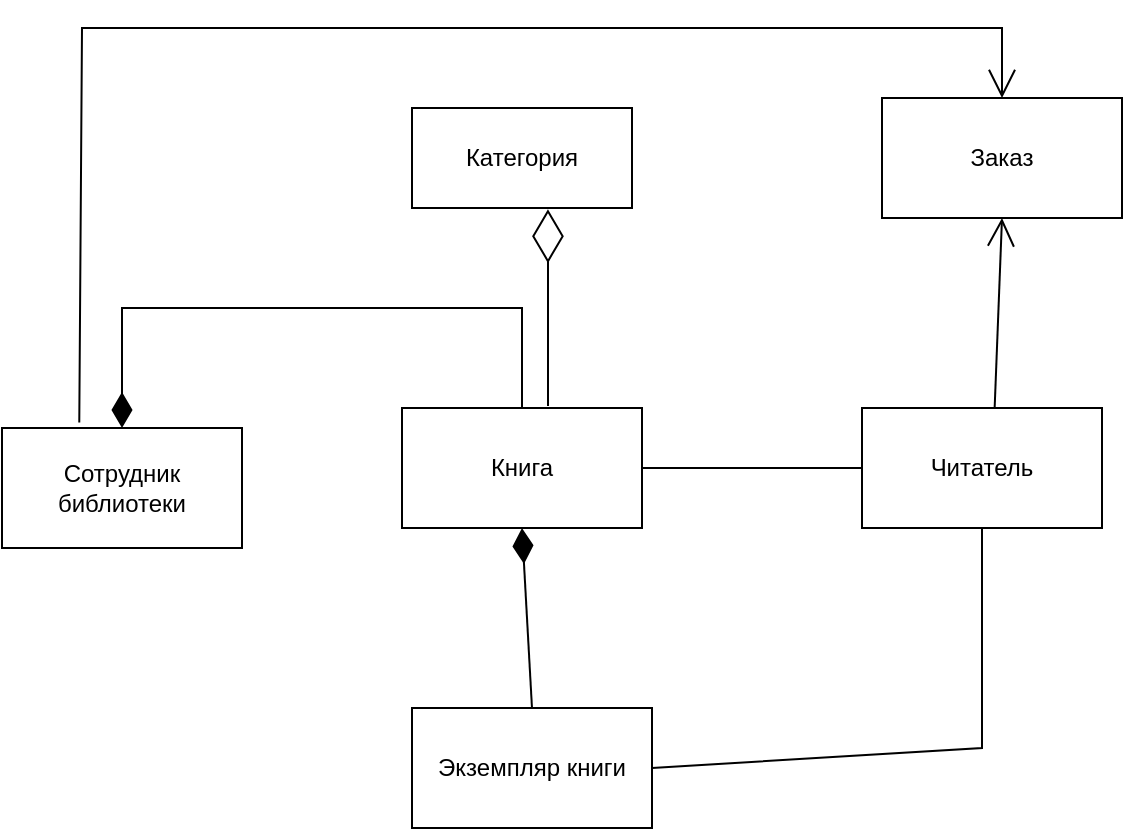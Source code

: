 <mxfile version="24.7.17">
  <diagram id="R2lEEEUBdFMjLlhIrx00" name="Page-1">
    <mxGraphModel dx="1524" dy="647" grid="1" gridSize="10" guides="1" tooltips="1" connect="1" arrows="1" fold="1" page="1" pageScale="1" pageWidth="850" pageHeight="1100" math="0" shadow="0" extFonts="Permanent Marker^https://fonts.googleapis.com/css?family=Permanent+Marker">
      <root>
        <mxCell id="0" />
        <mxCell id="1" parent="0" />
        <mxCell id="SvtOf54RBf60w3_c9CGu-33" value="Категория" style="html=1;whiteSpace=wrap;" parent="1" vertex="1">
          <mxGeometry x="350" y="160" width="110" height="50" as="geometry" />
        </mxCell>
        <mxCell id="SvtOf54RBf60w3_c9CGu-50" value="" style="endArrow=open;endFill=1;endSize=12;html=1;rounded=0;entryX=0.5;entryY=1;entryDx=0;entryDy=0;" parent="1" target="0h4Iew1tskDNgC4aMu7y-6" edge="1">
          <mxGeometry width="160" relative="1" as="geometry">
            <mxPoint x="641.327" y="310" as="sourcePoint" />
            <mxPoint x="645" y="220" as="targetPoint" />
          </mxGeometry>
        </mxCell>
        <mxCell id="SvtOf54RBf60w3_c9CGu-51" value="" style="endArrow=diamondThin;endFill=1;endSize=15;html=1;rounded=0;exitX=0.5;exitY=0;exitDx=0;exitDy=0;entryX=0.5;entryY=1;entryDx=0;entryDy=0;" parent="1" source="0h4Iew1tskDNgC4aMu7y-4" target="0h4Iew1tskDNgC4aMu7y-3" edge="1">
          <mxGeometry width="160" relative="1" as="geometry">
            <mxPoint x="399.54" y="460.84" as="sourcePoint" />
            <mxPoint x="399.54" y="414.702" as="targetPoint" />
          </mxGeometry>
        </mxCell>
        <mxCell id="0h4Iew1tskDNgC4aMu7y-2" value="Читатель" style="rounded=0;whiteSpace=wrap;html=1;" parent="1" vertex="1">
          <mxGeometry x="575" y="310" width="120" height="60" as="geometry" />
        </mxCell>
        <mxCell id="0h4Iew1tskDNgC4aMu7y-3" value="Книга" style="rounded=0;whiteSpace=wrap;html=1;" parent="1" vertex="1">
          <mxGeometry x="345" y="310" width="120" height="60" as="geometry" />
        </mxCell>
        <mxCell id="0h4Iew1tskDNgC4aMu7y-4" value="Экземпляр книги" style="rounded=0;whiteSpace=wrap;html=1;" parent="1" vertex="1">
          <mxGeometry x="350" y="460" width="120" height="60" as="geometry" />
        </mxCell>
        <mxCell id="0h4Iew1tskDNgC4aMu7y-5" value="Сотрудник библиотеки" style="rounded=0;whiteSpace=wrap;html=1;" parent="1" vertex="1">
          <mxGeometry x="145" y="320" width="120" height="60" as="geometry" />
        </mxCell>
        <mxCell id="0h4Iew1tskDNgC4aMu7y-6" value="Заказ" style="rounded=0;whiteSpace=wrap;html=1;" parent="1" vertex="1">
          <mxGeometry x="585" y="155" width="120" height="60" as="geometry" />
        </mxCell>
        <mxCell id="0h4Iew1tskDNgC4aMu7y-8" value="" style="endArrow=open;endFill=1;endSize=12;html=1;rounded=0;exitX=0.322;exitY=-0.045;exitDx=0;exitDy=0;exitPerimeter=0;entryX=0.5;entryY=0;entryDx=0;entryDy=0;" parent="1" source="0h4Iew1tskDNgC4aMu7y-5" target="0h4Iew1tskDNgC4aMu7y-6" edge="1">
          <mxGeometry width="160" relative="1" as="geometry">
            <mxPoint x="651.327" y="320" as="sourcePoint" />
            <mxPoint x="645" y="130" as="targetPoint" />
            <Array as="points">
              <mxPoint x="185" y="120" />
              <mxPoint x="645" y="120" />
            </Array>
          </mxGeometry>
        </mxCell>
        <mxCell id="0h4Iew1tskDNgC4aMu7y-9" value="" style="endArrow=diamondThin;endFill=0;endSize=24;html=1;rounded=0;entryX=0.618;entryY=1.012;entryDx=0;entryDy=0;entryPerimeter=0;" parent="1" target="SvtOf54RBf60w3_c9CGu-33" edge="1">
          <mxGeometry width="160" relative="1" as="geometry">
            <mxPoint x="418" y="309" as="sourcePoint" />
            <mxPoint x="206" y="331" as="targetPoint" />
            <Array as="points" />
          </mxGeometry>
        </mxCell>
        <mxCell id="0h4Iew1tskDNgC4aMu7y-10" value="" style="endArrow=diamondThin;endFill=1;endSize=15;html=1;rounded=0;exitX=0.5;exitY=0;exitDx=0;exitDy=0;entryX=0.5;entryY=0;entryDx=0;entryDy=0;" parent="1" source="0h4Iew1tskDNgC4aMu7y-3" target="0h4Iew1tskDNgC4aMu7y-5" edge="1">
          <mxGeometry width="160" relative="1" as="geometry">
            <mxPoint x="409.54" y="470.84" as="sourcePoint" />
            <mxPoint x="405" y="381" as="targetPoint" />
            <Array as="points">
              <mxPoint x="405" y="260" />
              <mxPoint x="205" y="260" />
            </Array>
          </mxGeometry>
        </mxCell>
        <mxCell id="0h4Iew1tskDNgC4aMu7y-11" value="" style="endArrow=none;html=1;rounded=0;exitX=1;exitY=0.5;exitDx=0;exitDy=0;entryX=0;entryY=0.5;entryDx=0;entryDy=0;" parent="1" source="0h4Iew1tskDNgC4aMu7y-3" target="0h4Iew1tskDNgC4aMu7y-2" edge="1">
          <mxGeometry width="50" height="50" relative="1" as="geometry">
            <mxPoint x="535" y="340" as="sourcePoint" />
            <mxPoint x="585" y="290" as="targetPoint" />
          </mxGeometry>
        </mxCell>
        <mxCell id="0h4Iew1tskDNgC4aMu7y-12" value="" style="endArrow=none;html=1;rounded=0;entryX=0.5;entryY=1;entryDx=0;entryDy=0;exitX=1;exitY=0.5;exitDx=0;exitDy=0;" parent="1" source="0h4Iew1tskDNgC4aMu7y-4" target="0h4Iew1tskDNgC4aMu7y-2" edge="1">
          <mxGeometry width="50" height="50" relative="1" as="geometry">
            <mxPoint x="535" y="340" as="sourcePoint" />
            <mxPoint x="585" y="290" as="targetPoint" />
            <Array as="points">
              <mxPoint x="635" y="480" />
            </Array>
          </mxGeometry>
        </mxCell>
      </root>
    </mxGraphModel>
  </diagram>
</mxfile>
